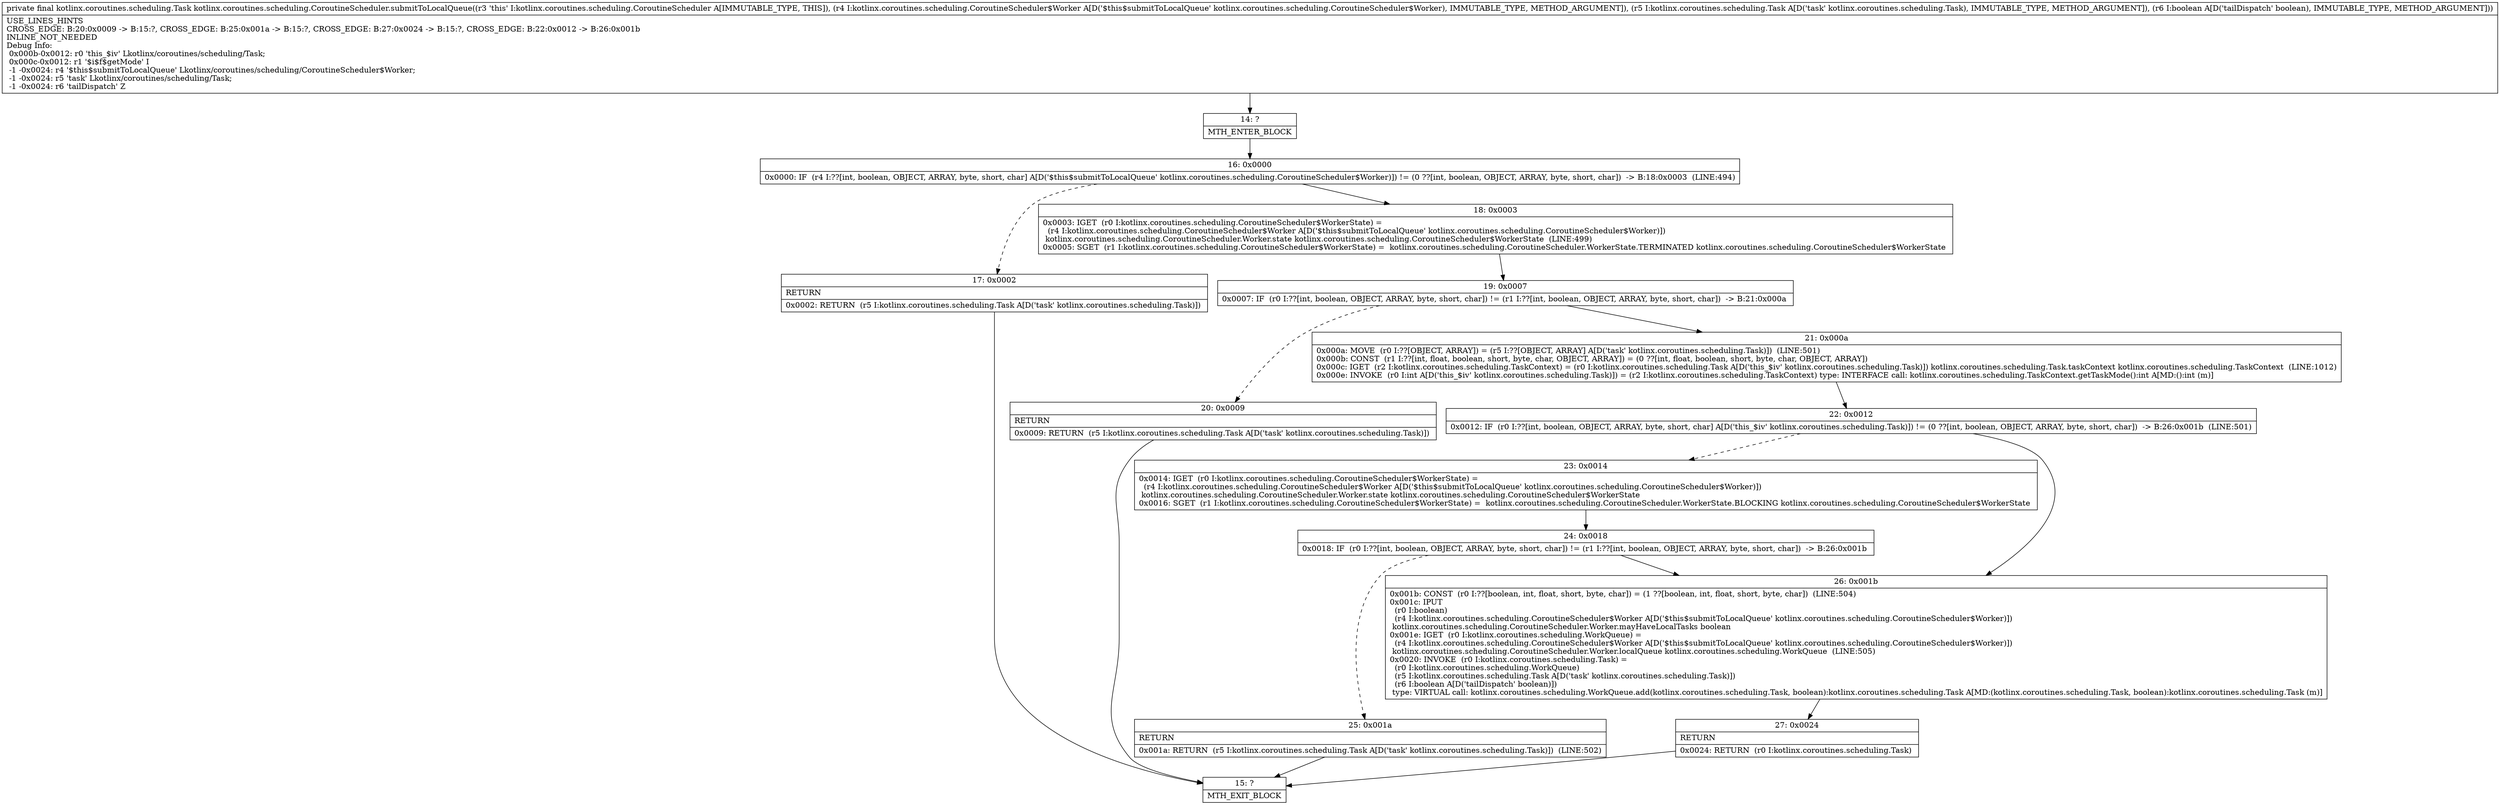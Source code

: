 digraph "CFG forkotlinx.coroutines.scheduling.CoroutineScheduler.submitToLocalQueue(Lkotlinx\/coroutines\/scheduling\/CoroutineScheduler$Worker;Lkotlinx\/coroutines\/scheduling\/Task;Z)Lkotlinx\/coroutines\/scheduling\/Task;" {
Node_14 [shape=record,label="{14\:\ ?|MTH_ENTER_BLOCK\l}"];
Node_16 [shape=record,label="{16\:\ 0x0000|0x0000: IF  (r4 I:??[int, boolean, OBJECT, ARRAY, byte, short, char] A[D('$this$submitToLocalQueue' kotlinx.coroutines.scheduling.CoroutineScheduler$Worker)]) != (0 ??[int, boolean, OBJECT, ARRAY, byte, short, char])  \-\> B:18:0x0003  (LINE:494)\l}"];
Node_17 [shape=record,label="{17\:\ 0x0002|RETURN\l|0x0002: RETURN  (r5 I:kotlinx.coroutines.scheduling.Task A[D('task' kotlinx.coroutines.scheduling.Task)]) \l}"];
Node_15 [shape=record,label="{15\:\ ?|MTH_EXIT_BLOCK\l}"];
Node_18 [shape=record,label="{18\:\ 0x0003|0x0003: IGET  (r0 I:kotlinx.coroutines.scheduling.CoroutineScheduler$WorkerState) = \l  (r4 I:kotlinx.coroutines.scheduling.CoroutineScheduler$Worker A[D('$this$submitToLocalQueue' kotlinx.coroutines.scheduling.CoroutineScheduler$Worker)])\l kotlinx.coroutines.scheduling.CoroutineScheduler.Worker.state kotlinx.coroutines.scheduling.CoroutineScheduler$WorkerState  (LINE:499)\l0x0005: SGET  (r1 I:kotlinx.coroutines.scheduling.CoroutineScheduler$WorkerState) =  kotlinx.coroutines.scheduling.CoroutineScheduler.WorkerState.TERMINATED kotlinx.coroutines.scheduling.CoroutineScheduler$WorkerState \l}"];
Node_19 [shape=record,label="{19\:\ 0x0007|0x0007: IF  (r0 I:??[int, boolean, OBJECT, ARRAY, byte, short, char]) != (r1 I:??[int, boolean, OBJECT, ARRAY, byte, short, char])  \-\> B:21:0x000a \l}"];
Node_20 [shape=record,label="{20\:\ 0x0009|RETURN\l|0x0009: RETURN  (r5 I:kotlinx.coroutines.scheduling.Task A[D('task' kotlinx.coroutines.scheduling.Task)]) \l}"];
Node_21 [shape=record,label="{21\:\ 0x000a|0x000a: MOVE  (r0 I:??[OBJECT, ARRAY]) = (r5 I:??[OBJECT, ARRAY] A[D('task' kotlinx.coroutines.scheduling.Task)])  (LINE:501)\l0x000b: CONST  (r1 I:??[int, float, boolean, short, byte, char, OBJECT, ARRAY]) = (0 ??[int, float, boolean, short, byte, char, OBJECT, ARRAY]) \l0x000c: IGET  (r2 I:kotlinx.coroutines.scheduling.TaskContext) = (r0 I:kotlinx.coroutines.scheduling.Task A[D('this_$iv' kotlinx.coroutines.scheduling.Task)]) kotlinx.coroutines.scheduling.Task.taskContext kotlinx.coroutines.scheduling.TaskContext  (LINE:1012)\l0x000e: INVOKE  (r0 I:int A[D('this_$iv' kotlinx.coroutines.scheduling.Task)]) = (r2 I:kotlinx.coroutines.scheduling.TaskContext) type: INTERFACE call: kotlinx.coroutines.scheduling.TaskContext.getTaskMode():int A[MD:():int (m)]\l}"];
Node_22 [shape=record,label="{22\:\ 0x0012|0x0012: IF  (r0 I:??[int, boolean, OBJECT, ARRAY, byte, short, char] A[D('this_$iv' kotlinx.coroutines.scheduling.Task)]) != (0 ??[int, boolean, OBJECT, ARRAY, byte, short, char])  \-\> B:26:0x001b  (LINE:501)\l}"];
Node_23 [shape=record,label="{23\:\ 0x0014|0x0014: IGET  (r0 I:kotlinx.coroutines.scheduling.CoroutineScheduler$WorkerState) = \l  (r4 I:kotlinx.coroutines.scheduling.CoroutineScheduler$Worker A[D('$this$submitToLocalQueue' kotlinx.coroutines.scheduling.CoroutineScheduler$Worker)])\l kotlinx.coroutines.scheduling.CoroutineScheduler.Worker.state kotlinx.coroutines.scheduling.CoroutineScheduler$WorkerState \l0x0016: SGET  (r1 I:kotlinx.coroutines.scheduling.CoroutineScheduler$WorkerState) =  kotlinx.coroutines.scheduling.CoroutineScheduler.WorkerState.BLOCKING kotlinx.coroutines.scheduling.CoroutineScheduler$WorkerState \l}"];
Node_24 [shape=record,label="{24\:\ 0x0018|0x0018: IF  (r0 I:??[int, boolean, OBJECT, ARRAY, byte, short, char]) != (r1 I:??[int, boolean, OBJECT, ARRAY, byte, short, char])  \-\> B:26:0x001b \l}"];
Node_25 [shape=record,label="{25\:\ 0x001a|RETURN\l|0x001a: RETURN  (r5 I:kotlinx.coroutines.scheduling.Task A[D('task' kotlinx.coroutines.scheduling.Task)])  (LINE:502)\l}"];
Node_26 [shape=record,label="{26\:\ 0x001b|0x001b: CONST  (r0 I:??[boolean, int, float, short, byte, char]) = (1 ??[boolean, int, float, short, byte, char])  (LINE:504)\l0x001c: IPUT  \l  (r0 I:boolean)\l  (r4 I:kotlinx.coroutines.scheduling.CoroutineScheduler$Worker A[D('$this$submitToLocalQueue' kotlinx.coroutines.scheduling.CoroutineScheduler$Worker)])\l kotlinx.coroutines.scheduling.CoroutineScheduler.Worker.mayHaveLocalTasks boolean \l0x001e: IGET  (r0 I:kotlinx.coroutines.scheduling.WorkQueue) = \l  (r4 I:kotlinx.coroutines.scheduling.CoroutineScheduler$Worker A[D('$this$submitToLocalQueue' kotlinx.coroutines.scheduling.CoroutineScheduler$Worker)])\l kotlinx.coroutines.scheduling.CoroutineScheduler.Worker.localQueue kotlinx.coroutines.scheduling.WorkQueue  (LINE:505)\l0x0020: INVOKE  (r0 I:kotlinx.coroutines.scheduling.Task) = \l  (r0 I:kotlinx.coroutines.scheduling.WorkQueue)\l  (r5 I:kotlinx.coroutines.scheduling.Task A[D('task' kotlinx.coroutines.scheduling.Task)])\l  (r6 I:boolean A[D('tailDispatch' boolean)])\l type: VIRTUAL call: kotlinx.coroutines.scheduling.WorkQueue.add(kotlinx.coroutines.scheduling.Task, boolean):kotlinx.coroutines.scheduling.Task A[MD:(kotlinx.coroutines.scheduling.Task, boolean):kotlinx.coroutines.scheduling.Task (m)]\l}"];
Node_27 [shape=record,label="{27\:\ 0x0024|RETURN\l|0x0024: RETURN  (r0 I:kotlinx.coroutines.scheduling.Task) \l}"];
MethodNode[shape=record,label="{private final kotlinx.coroutines.scheduling.Task kotlinx.coroutines.scheduling.CoroutineScheduler.submitToLocalQueue((r3 'this' I:kotlinx.coroutines.scheduling.CoroutineScheduler A[IMMUTABLE_TYPE, THIS]), (r4 I:kotlinx.coroutines.scheduling.CoroutineScheduler$Worker A[D('$this$submitToLocalQueue' kotlinx.coroutines.scheduling.CoroutineScheduler$Worker), IMMUTABLE_TYPE, METHOD_ARGUMENT]), (r5 I:kotlinx.coroutines.scheduling.Task A[D('task' kotlinx.coroutines.scheduling.Task), IMMUTABLE_TYPE, METHOD_ARGUMENT]), (r6 I:boolean A[D('tailDispatch' boolean), IMMUTABLE_TYPE, METHOD_ARGUMENT]))  | USE_LINES_HINTS\lCROSS_EDGE: B:20:0x0009 \-\> B:15:?, CROSS_EDGE: B:25:0x001a \-\> B:15:?, CROSS_EDGE: B:27:0x0024 \-\> B:15:?, CROSS_EDGE: B:22:0x0012 \-\> B:26:0x001b\lINLINE_NOT_NEEDED\lDebug Info:\l  0x000b\-0x0012: r0 'this_$iv' Lkotlinx\/coroutines\/scheduling\/Task;\l  0x000c\-0x0012: r1 '$i$f$getMode' I\l  \-1 \-0x0024: r4 '$this$submitToLocalQueue' Lkotlinx\/coroutines\/scheduling\/CoroutineScheduler$Worker;\l  \-1 \-0x0024: r5 'task' Lkotlinx\/coroutines\/scheduling\/Task;\l  \-1 \-0x0024: r6 'tailDispatch' Z\l}"];
MethodNode -> Node_14;Node_14 -> Node_16;
Node_16 -> Node_17[style=dashed];
Node_16 -> Node_18;
Node_17 -> Node_15;
Node_18 -> Node_19;
Node_19 -> Node_20[style=dashed];
Node_19 -> Node_21;
Node_20 -> Node_15;
Node_21 -> Node_22;
Node_22 -> Node_23[style=dashed];
Node_22 -> Node_26;
Node_23 -> Node_24;
Node_24 -> Node_25[style=dashed];
Node_24 -> Node_26;
Node_25 -> Node_15;
Node_26 -> Node_27;
Node_27 -> Node_15;
}

